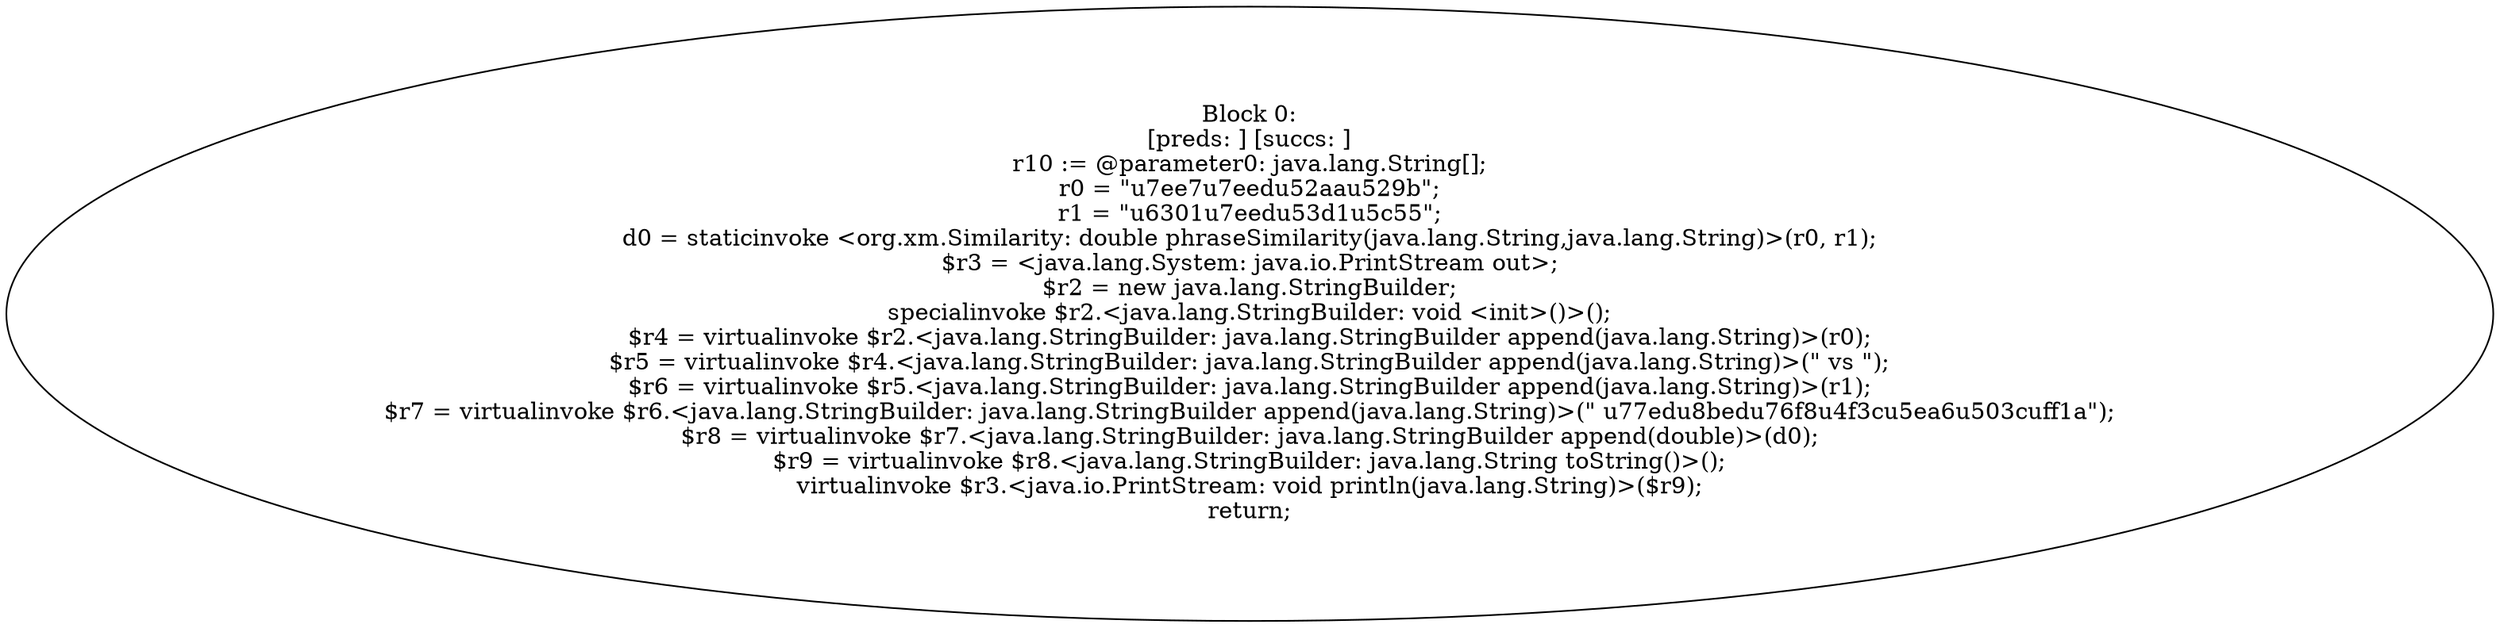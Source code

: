 digraph "unitGraph" {
    "Block 0:
[preds: ] [succs: ]
r10 := @parameter0: java.lang.String[];
r0 = \"\u7ee7\u7eed\u52aa\u529b\";
r1 = \"\u6301\u7eed\u53d1\u5c55\";
d0 = staticinvoke <org.xm.Similarity: double phraseSimilarity(java.lang.String,java.lang.String)>(r0, r1);
$r3 = <java.lang.System: java.io.PrintStream out>;
$r2 = new java.lang.StringBuilder;
specialinvoke $r2.<java.lang.StringBuilder: void <init>()>();
$r4 = virtualinvoke $r2.<java.lang.StringBuilder: java.lang.StringBuilder append(java.lang.String)>(r0);
$r5 = virtualinvoke $r4.<java.lang.StringBuilder: java.lang.StringBuilder append(java.lang.String)>(\" vs \");
$r6 = virtualinvoke $r5.<java.lang.StringBuilder: java.lang.StringBuilder append(java.lang.String)>(r1);
$r7 = virtualinvoke $r6.<java.lang.StringBuilder: java.lang.StringBuilder append(java.lang.String)>(\" \u77ed\u8bed\u76f8\u4f3c\u5ea6\u503c\uff1a\");
$r8 = virtualinvoke $r7.<java.lang.StringBuilder: java.lang.StringBuilder append(double)>(d0);
$r9 = virtualinvoke $r8.<java.lang.StringBuilder: java.lang.String toString()>();
virtualinvoke $r3.<java.io.PrintStream: void println(java.lang.String)>($r9);
return;
"
}
